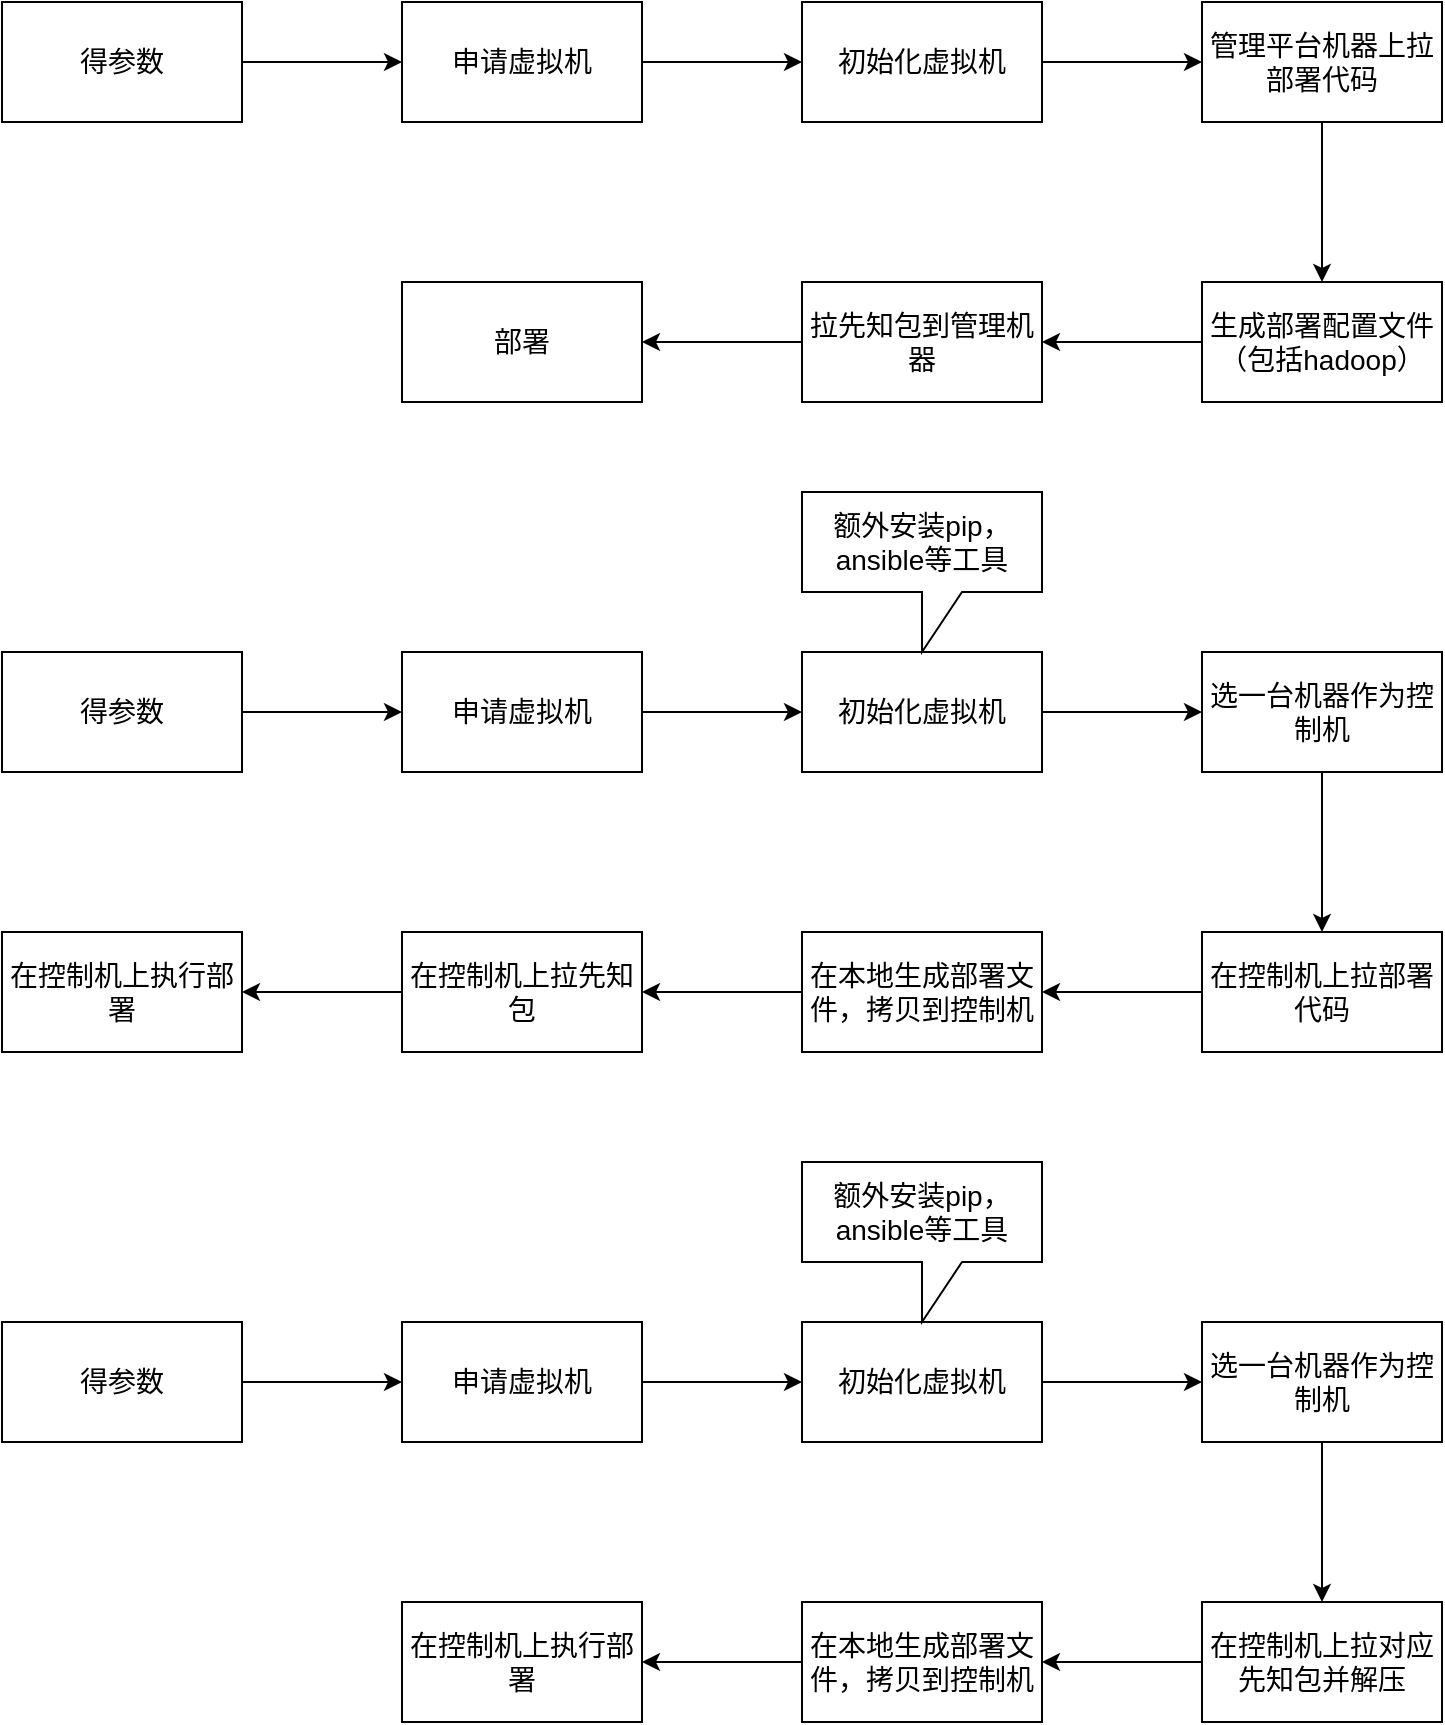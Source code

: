 <mxfile version="12.7.8" type="github">
  <diagram id="KUAauQ6PjEWAOQ8t4Hyr" name="第 1 页">
    <mxGraphModel dx="932" dy="585" grid="1" gridSize="10" guides="1" tooltips="1" connect="1" arrows="1" fold="1" page="1" pageScale="1" pageWidth="827" pageHeight="1169" math="0" shadow="0">
      <root>
        <mxCell id="0" />
        <mxCell id="1" parent="0" />
        <mxCell id="yQlZqIQrhWvFe7Ks3M3d-3" value="" style="edgeStyle=orthogonalEdgeStyle;rounded=0;orthogonalLoop=1;jettySize=auto;html=1;strokeWidth=1;fontSize=14;" edge="1" parent="1" source="yQlZqIQrhWvFe7Ks3M3d-1" target="yQlZqIQrhWvFe7Ks3M3d-2">
          <mxGeometry relative="1" as="geometry" />
        </mxCell>
        <mxCell id="yQlZqIQrhWvFe7Ks3M3d-1" value="得参数" style="rounded=0;whiteSpace=wrap;html=1;strokeWidth=1;fontSize=14;" vertex="1" parent="1">
          <mxGeometry x="60" y="200" width="120" height="60" as="geometry" />
        </mxCell>
        <mxCell id="yQlZqIQrhWvFe7Ks3M3d-5" value="" style="edgeStyle=orthogonalEdgeStyle;rounded=0;orthogonalLoop=1;jettySize=auto;html=1;strokeWidth=1;fontSize=14;" edge="1" parent="1" source="yQlZqIQrhWvFe7Ks3M3d-2" target="yQlZqIQrhWvFe7Ks3M3d-4">
          <mxGeometry relative="1" as="geometry" />
        </mxCell>
        <mxCell id="yQlZqIQrhWvFe7Ks3M3d-2" value="申请虚拟机" style="rounded=0;whiteSpace=wrap;html=1;strokeWidth=1;fontSize=14;" vertex="1" parent="1">
          <mxGeometry x="260" y="200" width="120" height="60" as="geometry" />
        </mxCell>
        <mxCell id="yQlZqIQrhWvFe7Ks3M3d-7" value="" style="edgeStyle=orthogonalEdgeStyle;rounded=0;orthogonalLoop=1;jettySize=auto;html=1;strokeWidth=1;fontSize=14;" edge="1" parent="1" source="yQlZqIQrhWvFe7Ks3M3d-4" target="yQlZqIQrhWvFe7Ks3M3d-6">
          <mxGeometry relative="1" as="geometry" />
        </mxCell>
        <mxCell id="yQlZqIQrhWvFe7Ks3M3d-4" value="初始化虚拟机" style="rounded=0;whiteSpace=wrap;html=1;strokeWidth=1;fontSize=14;" vertex="1" parent="1">
          <mxGeometry x="460" y="200" width="120" height="60" as="geometry" />
        </mxCell>
        <mxCell id="yQlZqIQrhWvFe7Ks3M3d-11" value="" style="edgeStyle=orthogonalEdgeStyle;rounded=0;orthogonalLoop=1;jettySize=auto;html=1;strokeWidth=1;fontSize=14;" edge="1" parent="1" source="yQlZqIQrhWvFe7Ks3M3d-6" target="yQlZqIQrhWvFe7Ks3M3d-10">
          <mxGeometry relative="1" as="geometry" />
        </mxCell>
        <mxCell id="yQlZqIQrhWvFe7Ks3M3d-6" value="管理平台机器上拉部署代码" style="rounded=0;whiteSpace=wrap;html=1;strokeWidth=1;fontSize=14;" vertex="1" parent="1">
          <mxGeometry x="660" y="200" width="120" height="60" as="geometry" />
        </mxCell>
        <mxCell id="yQlZqIQrhWvFe7Ks3M3d-13" value="" style="edgeStyle=orthogonalEdgeStyle;rounded=0;orthogonalLoop=1;jettySize=auto;html=1;strokeWidth=1;fontSize=14;" edge="1" parent="1" source="yQlZqIQrhWvFe7Ks3M3d-10" target="yQlZqIQrhWvFe7Ks3M3d-12">
          <mxGeometry relative="1" as="geometry" />
        </mxCell>
        <mxCell id="yQlZqIQrhWvFe7Ks3M3d-10" value="生成部署配置文件（包括hadoop）" style="rounded=0;whiteSpace=wrap;html=1;strokeWidth=1;fontSize=14;" vertex="1" parent="1">
          <mxGeometry x="660" y="340" width="120" height="60" as="geometry" />
        </mxCell>
        <mxCell id="yQlZqIQrhWvFe7Ks3M3d-15" value="" style="edgeStyle=orthogonalEdgeStyle;rounded=0;orthogonalLoop=1;jettySize=auto;html=1;strokeWidth=1;fontSize=14;" edge="1" parent="1" source="yQlZqIQrhWvFe7Ks3M3d-12" target="yQlZqIQrhWvFe7Ks3M3d-14">
          <mxGeometry relative="1" as="geometry" />
        </mxCell>
        <mxCell id="yQlZqIQrhWvFe7Ks3M3d-12" value="拉先知包到管理机器" style="rounded=0;whiteSpace=wrap;html=1;strokeWidth=1;fontSize=14;" vertex="1" parent="1">
          <mxGeometry x="460" y="340" width="120" height="60" as="geometry" />
        </mxCell>
        <mxCell id="yQlZqIQrhWvFe7Ks3M3d-14" value="部署" style="rounded=0;whiteSpace=wrap;html=1;strokeWidth=1;fontSize=14;" vertex="1" parent="1">
          <mxGeometry x="260" y="340" width="120" height="60" as="geometry" />
        </mxCell>
        <mxCell id="yQlZqIQrhWvFe7Ks3M3d-18" value="" style="edgeStyle=orthogonalEdgeStyle;rounded=0;orthogonalLoop=1;jettySize=auto;html=1;strokeWidth=1;fontSize=14;" edge="1" parent="1" source="yQlZqIQrhWvFe7Ks3M3d-16" target="yQlZqIQrhWvFe7Ks3M3d-17">
          <mxGeometry relative="1" as="geometry" />
        </mxCell>
        <mxCell id="yQlZqIQrhWvFe7Ks3M3d-16" value="得参数" style="rounded=0;whiteSpace=wrap;html=1;strokeWidth=1;fontSize=14;" vertex="1" parent="1">
          <mxGeometry x="60" y="525" width="120" height="60" as="geometry" />
        </mxCell>
        <mxCell id="yQlZqIQrhWvFe7Ks3M3d-20" value="" style="edgeStyle=orthogonalEdgeStyle;rounded=0;orthogonalLoop=1;jettySize=auto;html=1;strokeWidth=1;fontSize=14;" edge="1" parent="1" source="yQlZqIQrhWvFe7Ks3M3d-17" target="yQlZqIQrhWvFe7Ks3M3d-19">
          <mxGeometry relative="1" as="geometry" />
        </mxCell>
        <mxCell id="yQlZqIQrhWvFe7Ks3M3d-17" value="申请虚拟机" style="rounded=0;whiteSpace=wrap;html=1;strokeWidth=1;fontSize=14;" vertex="1" parent="1">
          <mxGeometry x="260" y="525" width="120" height="60" as="geometry" />
        </mxCell>
        <mxCell id="yQlZqIQrhWvFe7Ks3M3d-23" value="" style="edgeStyle=orthogonalEdgeStyle;rounded=0;orthogonalLoop=1;jettySize=auto;html=1;strokeWidth=1;fontSize=14;" edge="1" parent="1" source="yQlZqIQrhWvFe7Ks3M3d-19" target="yQlZqIQrhWvFe7Ks3M3d-22">
          <mxGeometry relative="1" as="geometry" />
        </mxCell>
        <mxCell id="yQlZqIQrhWvFe7Ks3M3d-19" value="初始化虚拟机" style="rounded=0;whiteSpace=wrap;html=1;strokeWidth=1;fontSize=14;" vertex="1" parent="1">
          <mxGeometry x="460" y="525" width="120" height="60" as="geometry" />
        </mxCell>
        <mxCell id="yQlZqIQrhWvFe7Ks3M3d-25" value="" style="edgeStyle=orthogonalEdgeStyle;rounded=0;orthogonalLoop=1;jettySize=auto;html=1;strokeWidth=1;fontSize=14;" edge="1" parent="1" source="yQlZqIQrhWvFe7Ks3M3d-22" target="yQlZqIQrhWvFe7Ks3M3d-24">
          <mxGeometry relative="1" as="geometry" />
        </mxCell>
        <mxCell id="yQlZqIQrhWvFe7Ks3M3d-22" value="选一台机器作为控制机" style="rounded=0;whiteSpace=wrap;html=1;strokeWidth=1;fontSize=14;" vertex="1" parent="1">
          <mxGeometry x="660" y="525" width="120" height="60" as="geometry" />
        </mxCell>
        <mxCell id="yQlZqIQrhWvFe7Ks3M3d-27" value="" style="edgeStyle=orthogonalEdgeStyle;rounded=0;orthogonalLoop=1;jettySize=auto;html=1;strokeWidth=1;fontSize=14;" edge="1" parent="1" source="yQlZqIQrhWvFe7Ks3M3d-24" target="yQlZqIQrhWvFe7Ks3M3d-26">
          <mxGeometry relative="1" as="geometry" />
        </mxCell>
        <mxCell id="yQlZqIQrhWvFe7Ks3M3d-24" value="在控制机上拉部署代码" style="rounded=0;whiteSpace=wrap;html=1;strokeWidth=1;fontSize=14;" vertex="1" parent="1">
          <mxGeometry x="660" y="665" width="120" height="60" as="geometry" />
        </mxCell>
        <mxCell id="yQlZqIQrhWvFe7Ks3M3d-29" value="" style="edgeStyle=orthogonalEdgeStyle;rounded=0;orthogonalLoop=1;jettySize=auto;html=1;strokeWidth=1;fontSize=14;" edge="1" parent="1" source="yQlZqIQrhWvFe7Ks3M3d-26" target="yQlZqIQrhWvFe7Ks3M3d-28">
          <mxGeometry relative="1" as="geometry" />
        </mxCell>
        <mxCell id="yQlZqIQrhWvFe7Ks3M3d-26" value="在本地生成部署文件，拷贝到控制机" style="rounded=0;whiteSpace=wrap;html=1;strokeWidth=1;fontSize=14;" vertex="1" parent="1">
          <mxGeometry x="460" y="665" width="120" height="60" as="geometry" />
        </mxCell>
        <mxCell id="yQlZqIQrhWvFe7Ks3M3d-31" value="" style="edgeStyle=orthogonalEdgeStyle;rounded=0;orthogonalLoop=1;jettySize=auto;html=1;strokeWidth=1;fontSize=14;" edge="1" parent="1" source="yQlZqIQrhWvFe7Ks3M3d-28" target="yQlZqIQrhWvFe7Ks3M3d-30">
          <mxGeometry relative="1" as="geometry" />
        </mxCell>
        <mxCell id="yQlZqIQrhWvFe7Ks3M3d-28" value="在控制机上拉先知包" style="rounded=0;whiteSpace=wrap;html=1;strokeWidth=1;fontSize=14;" vertex="1" parent="1">
          <mxGeometry x="260" y="665" width="120" height="60" as="geometry" />
        </mxCell>
        <mxCell id="yQlZqIQrhWvFe7Ks3M3d-30" value="在控制机上执行部署" style="rounded=0;whiteSpace=wrap;html=1;strokeWidth=1;fontSize=14;" vertex="1" parent="1">
          <mxGeometry x="60" y="665" width="120" height="60" as="geometry" />
        </mxCell>
        <mxCell id="yQlZqIQrhWvFe7Ks3M3d-21" value="额外安装pip，ansible等工具" style="shape=callout;whiteSpace=wrap;html=1;perimeter=calloutPerimeter;strokeWidth=1;fontSize=14;" vertex="1" parent="1">
          <mxGeometry x="460" y="445" width="120" height="80" as="geometry" />
        </mxCell>
        <mxCell id="yQlZqIQrhWvFe7Ks3M3d-34" value="" style="edgeStyle=orthogonalEdgeStyle;rounded=0;orthogonalLoop=1;jettySize=auto;html=1;strokeWidth=1;fontSize=14;" edge="1" parent="1" source="yQlZqIQrhWvFe7Ks3M3d-32" target="yQlZqIQrhWvFe7Ks3M3d-33">
          <mxGeometry relative="1" as="geometry" />
        </mxCell>
        <mxCell id="yQlZqIQrhWvFe7Ks3M3d-32" value="得参数" style="rounded=0;whiteSpace=wrap;html=1;strokeWidth=1;fontSize=14;" vertex="1" parent="1">
          <mxGeometry x="60" y="860" width="120" height="60" as="geometry" />
        </mxCell>
        <mxCell id="yQlZqIQrhWvFe7Ks3M3d-36" value="" style="edgeStyle=orthogonalEdgeStyle;rounded=0;orthogonalLoop=1;jettySize=auto;html=1;strokeWidth=1;fontSize=14;" edge="1" parent="1" source="yQlZqIQrhWvFe7Ks3M3d-33" target="yQlZqIQrhWvFe7Ks3M3d-35">
          <mxGeometry relative="1" as="geometry" />
        </mxCell>
        <mxCell id="yQlZqIQrhWvFe7Ks3M3d-33" value="申请虚拟机" style="rounded=0;whiteSpace=wrap;html=1;strokeWidth=1;fontSize=14;" vertex="1" parent="1">
          <mxGeometry x="260" y="860" width="120" height="60" as="geometry" />
        </mxCell>
        <mxCell id="yQlZqIQrhWvFe7Ks3M3d-39" value="" style="edgeStyle=orthogonalEdgeStyle;rounded=0;orthogonalLoop=1;jettySize=auto;html=1;strokeWidth=1;fontSize=14;" edge="1" parent="1" source="yQlZqIQrhWvFe7Ks3M3d-35" target="yQlZqIQrhWvFe7Ks3M3d-38">
          <mxGeometry relative="1" as="geometry" />
        </mxCell>
        <mxCell id="yQlZqIQrhWvFe7Ks3M3d-35" value="初始化虚拟机" style="rounded=0;whiteSpace=wrap;html=1;strokeWidth=1;fontSize=14;" vertex="1" parent="1">
          <mxGeometry x="460" y="860" width="120" height="60" as="geometry" />
        </mxCell>
        <mxCell id="yQlZqIQrhWvFe7Ks3M3d-41" value="" style="edgeStyle=orthogonalEdgeStyle;rounded=0;orthogonalLoop=1;jettySize=auto;html=1;strokeWidth=1;fontSize=14;" edge="1" parent="1" source="yQlZqIQrhWvFe7Ks3M3d-38" target="yQlZqIQrhWvFe7Ks3M3d-40">
          <mxGeometry relative="1" as="geometry" />
        </mxCell>
        <mxCell id="yQlZqIQrhWvFe7Ks3M3d-38" value="选一台机器作为控制机" style="rounded=0;whiteSpace=wrap;html=1;strokeWidth=1;fontSize=14;" vertex="1" parent="1">
          <mxGeometry x="660" y="860" width="120" height="60" as="geometry" />
        </mxCell>
        <mxCell id="yQlZqIQrhWvFe7Ks3M3d-43" value="" style="edgeStyle=orthogonalEdgeStyle;rounded=0;orthogonalLoop=1;jettySize=auto;html=1;strokeWidth=1;fontSize=14;" edge="1" parent="1" source="yQlZqIQrhWvFe7Ks3M3d-40" target="yQlZqIQrhWvFe7Ks3M3d-42">
          <mxGeometry relative="1" as="geometry" />
        </mxCell>
        <mxCell id="yQlZqIQrhWvFe7Ks3M3d-40" value="在控制机上拉对应先知包并解压" style="rounded=0;whiteSpace=wrap;html=1;strokeWidth=1;fontSize=14;" vertex="1" parent="1">
          <mxGeometry x="660" y="1000" width="120" height="60" as="geometry" />
        </mxCell>
        <mxCell id="yQlZqIQrhWvFe7Ks3M3d-45" value="" style="edgeStyle=orthogonalEdgeStyle;rounded=0;orthogonalLoop=1;jettySize=auto;html=1;strokeWidth=1;fontSize=14;" edge="1" parent="1" source="yQlZqIQrhWvFe7Ks3M3d-42" target="yQlZqIQrhWvFe7Ks3M3d-44">
          <mxGeometry relative="1" as="geometry" />
        </mxCell>
        <mxCell id="yQlZqIQrhWvFe7Ks3M3d-42" value="&lt;span style=&quot;white-space: normal&quot;&gt;在本地生成部署文件，拷贝到控制机&lt;/span&gt;" style="rounded=0;whiteSpace=wrap;html=1;strokeWidth=1;fontSize=14;" vertex="1" parent="1">
          <mxGeometry x="460" y="1000" width="120" height="60" as="geometry" />
        </mxCell>
        <mxCell id="yQlZqIQrhWvFe7Ks3M3d-44" value="在控制机上执行部署" style="rounded=0;whiteSpace=wrap;html=1;strokeWidth=1;fontSize=14;" vertex="1" parent="1">
          <mxGeometry x="260" y="1000" width="120" height="60" as="geometry" />
        </mxCell>
        <mxCell id="yQlZqIQrhWvFe7Ks3M3d-37" value="额外安装pip，ansible等工具" style="shape=callout;whiteSpace=wrap;html=1;perimeter=calloutPerimeter;strokeWidth=1;fontSize=14;" vertex="1" parent="1">
          <mxGeometry x="460" y="780" width="120" height="80" as="geometry" />
        </mxCell>
      </root>
    </mxGraphModel>
  </diagram>
</mxfile>
